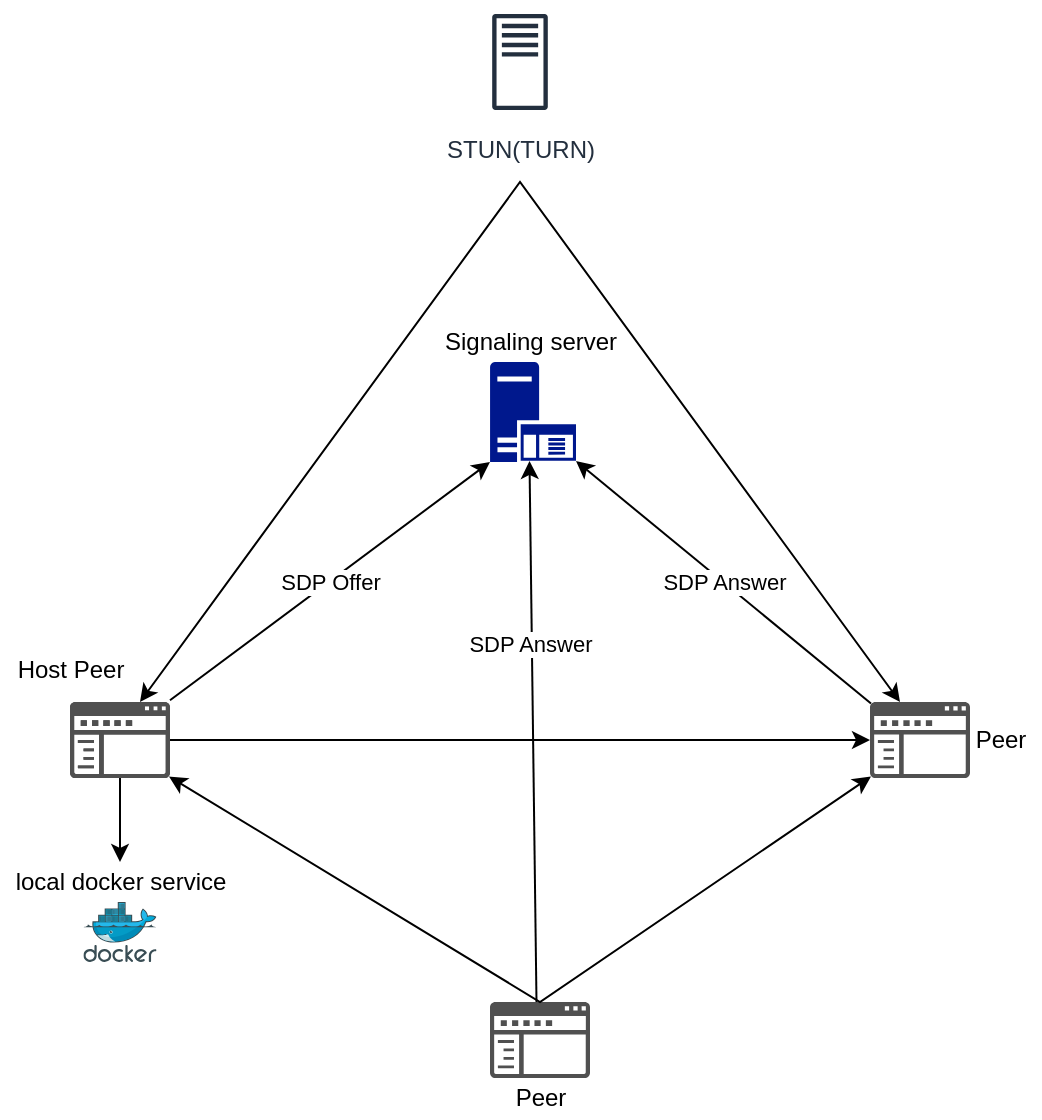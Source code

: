 <mxfile>
    <diagram id="Ht1M8jgEwFfnCIfOTk4-" name="Page-1">
        <mxGraphModel dx="484" dy="499" grid="1" gridSize="10" guides="1" tooltips="1" connect="1" arrows="1" fold="1" page="1" pageScale="1" pageWidth="1169" pageHeight="827" math="0" shadow="0">
            <root>
                <mxCell id="0"/>
                <mxCell id="1" parent="0"/>
                <mxCell id="vwmqPSV8uhTP2pzoNHLu-3" value="" style="sketch=0;aspect=fixed;pointerEvents=1;shadow=0;dashed=0;html=1;strokeColor=none;labelPosition=center;verticalLabelPosition=bottom;verticalAlign=top;align=center;fillColor=#00188D;shape=mxgraph.mscae.enterprise.application_server" parent="1" vertex="1">
                    <mxGeometry x="525" y="250" width="43" height="50" as="geometry"/>
                </mxCell>
                <mxCell id="vwmqPSV8uhTP2pzoNHLu-5" value="" style="sketch=0;pointerEvents=1;shadow=0;dashed=0;html=1;strokeColor=none;labelPosition=center;verticalLabelPosition=bottom;verticalAlign=top;align=center;fillColor=#505050;shape=mxgraph.mscae.intune.company_portal" parent="1" vertex="1">
                    <mxGeometry x="315" y="420" width="50" height="38" as="geometry"/>
                </mxCell>
                <mxCell id="vwmqPSV8uhTP2pzoNHLu-12" style="edgeStyle=none;rounded=0;orthogonalLoop=1;jettySize=auto;html=1;exitX=1;exitY=0.5;exitDx=0;exitDy=0;exitPerimeter=0;entryX=0;entryY=0.5;entryDx=0;entryDy=0;entryPerimeter=0;" parent="1" source="vwmqPSV8uhTP2pzoNHLu-6" target="vwmqPSV8uhTP2pzoNHLu-7" edge="1">
                    <mxGeometry relative="1" as="geometry"/>
                </mxCell>
                <mxCell id="IBH7BugRt1_LGsTLdOMp-1" value="" style="edgeStyle=orthogonalEdgeStyle;rounded=0;orthogonalLoop=1;jettySize=auto;html=1;" parent="1" source="vwmqPSV8uhTP2pzoNHLu-6" target="6W5eKpbAy4shnJdx7X16-5" edge="1">
                    <mxGeometry relative="1" as="geometry"/>
                </mxCell>
                <mxCell id="vwmqPSV8uhTP2pzoNHLu-6" value="" style="sketch=0;pointerEvents=1;shadow=0;dashed=0;html=1;strokeColor=none;labelPosition=center;verticalLabelPosition=bottom;verticalAlign=top;align=center;fillColor=#505050;shape=mxgraph.mscae.intune.company_portal" parent="1" vertex="1">
                    <mxGeometry x="315" y="420" width="50" height="38" as="geometry"/>
                </mxCell>
                <mxCell id="vwmqPSV8uhTP2pzoNHLu-7" value="" style="sketch=0;pointerEvents=1;shadow=0;dashed=0;html=1;strokeColor=none;labelPosition=center;verticalLabelPosition=bottom;verticalAlign=top;align=center;fillColor=#505050;shape=mxgraph.mscae.intune.company_portal" parent="1" vertex="1">
                    <mxGeometry x="715" y="420" width="50" height="38" as="geometry"/>
                </mxCell>
                <mxCell id="vwmqPSV8uhTP2pzoNHLu-10" value="" style="sketch=0;aspect=fixed;html=1;points=[];align=center;image;fontSize=12;image=img/lib/mscae/Docker.svg;" parent="1" vertex="1">
                    <mxGeometry x="321.7" y="520" width="36.59" height="30" as="geometry"/>
                </mxCell>
                <mxCell id="6W5eKpbAy4shnJdx7X16-1" value="Host Peer" style="text;html=1;resizable=0;autosize=1;align=center;verticalAlign=middle;points=[];fillColor=none;strokeColor=none;rounded=0;" parent="1" vertex="1">
                    <mxGeometry x="280" y="394" width="70" height="20" as="geometry"/>
                </mxCell>
                <mxCell id="6W5eKpbAy4shnJdx7X16-2" value="Peer" style="text;html=1;resizable=0;autosize=1;align=center;verticalAlign=middle;points=[];fillColor=none;strokeColor=none;rounded=0;" parent="1" vertex="1">
                    <mxGeometry x="760" y="429" width="40" height="20" as="geometry"/>
                </mxCell>
                <mxCell id="6W5eKpbAy4shnJdx7X16-4" value="Signaling server" style="text;html=1;resizable=0;autosize=1;align=center;verticalAlign=middle;points=[];fillColor=none;strokeColor=none;rounded=0;" parent="1" vertex="1">
                    <mxGeometry x="495" y="230" width="100" height="20" as="geometry"/>
                </mxCell>
                <mxCell id="6W5eKpbAy4shnJdx7X16-5" value="local docker service" style="text;html=1;resizable=0;autosize=1;align=center;verticalAlign=middle;points=[];fillColor=none;strokeColor=none;rounded=0;" parent="1" vertex="1">
                    <mxGeometry x="280" y="500" width="120" height="20" as="geometry"/>
                </mxCell>
                <mxCell id="IBH7BugRt1_LGsTLdOMp-3" value="" style="endArrow=classic;startArrow=classic;html=1;rounded=0;entryX=0.3;entryY=0;entryDx=0;entryDy=0;entryPerimeter=0;exitX=0.7;exitY=0;exitDx=0;exitDy=0;exitPerimeter=0;" parent="1" source="vwmqPSV8uhTP2pzoNHLu-6" target="vwmqPSV8uhTP2pzoNHLu-7" edge="1">
                    <mxGeometry width="50" height="50" relative="1" as="geometry">
                        <mxPoint x="500" y="180" as="sourcePoint"/>
                        <mxPoint x="550" y="130" as="targetPoint"/>
                        <Array as="points">
                            <mxPoint x="540" y="160"/>
                        </Array>
                    </mxGeometry>
                </mxCell>
                <mxCell id="IBH7BugRt1_LGsTLdOMp-4" value="STUN(TURN)" style="sketch=0;outlineConnect=0;fontColor=#232F3E;gradientColor=none;strokeColor=#232F3E;fillColor=#ffffff;dashed=0;verticalLabelPosition=bottom;verticalAlign=top;align=center;html=1;fontSize=12;fontStyle=0;aspect=fixed;shape=mxgraph.aws4.resourceIcon;resIcon=mxgraph.aws4.traditional_server;" parent="1" vertex="1">
                    <mxGeometry x="510" y="70" width="60" height="60" as="geometry"/>
                </mxCell>
                <mxCell id="IBH7BugRt1_LGsTLdOMp-5" value="" style="sketch=0;pointerEvents=1;shadow=0;dashed=0;html=1;strokeColor=none;labelPosition=center;verticalLabelPosition=bottom;verticalAlign=top;align=center;fillColor=#505050;shape=mxgraph.mscae.intune.company_portal" parent="1" vertex="1">
                    <mxGeometry x="525" y="570" width="50" height="38" as="geometry"/>
                </mxCell>
                <mxCell id="IBH7BugRt1_LGsTLdOMp-6" value="" style="endArrow=classic;startArrow=classic;html=1;rounded=0;entryX=0.01;entryY=0.98;entryDx=0;entryDy=0;entryPerimeter=0;exitX=0.99;exitY=0.98;exitDx=0;exitDy=0;exitPerimeter=0;" parent="1" source="vwmqPSV8uhTP2pzoNHLu-6" target="vwmqPSV8uhTP2pzoNHLu-7" edge="1">
                    <mxGeometry width="50" height="50" relative="1" as="geometry">
                        <mxPoint x="460" y="510" as="sourcePoint"/>
                        <mxPoint x="618" y="540" as="targetPoint"/>
                        <Array as="points">
                            <mxPoint x="550" y="570"/>
                        </Array>
                    </mxGeometry>
                </mxCell>
                <mxCell id="IBH7BugRt1_LGsTLdOMp-7" value="Peer" style="text;html=1;resizable=0;autosize=1;align=center;verticalAlign=middle;points=[];fillColor=none;strokeColor=none;rounded=0;" parent="1" vertex="1">
                    <mxGeometry x="530" y="608" width="40" height="20" as="geometry"/>
                </mxCell>
                <mxCell id="IBH7BugRt1_LGsTLdOMp-9" value="" style="endArrow=classic;html=1;rounded=0;entryX=0;entryY=1;entryDx=0;entryDy=0;entryPerimeter=0;" parent="1" target="vwmqPSV8uhTP2pzoNHLu-3" edge="1">
                    <mxGeometry relative="1" as="geometry">
                        <mxPoint x="365" y="419.13" as="sourcePoint"/>
                        <mxPoint x="465" y="419.13" as="targetPoint"/>
                    </mxGeometry>
                </mxCell>
                <mxCell id="IBH7BugRt1_LGsTLdOMp-10" value="SDP Offer" style="edgeLabel;resizable=0;html=1;align=center;verticalAlign=middle;" parent="IBH7BugRt1_LGsTLdOMp-9" connectable="0" vertex="1">
                    <mxGeometry relative="1" as="geometry"/>
                </mxCell>
                <mxCell id="IBH7BugRt1_LGsTLdOMp-15" value="" style="endArrow=classic;html=1;rounded=0;exitX=0.01;exitY=0.02;exitDx=0;exitDy=0;exitPerimeter=0;entryX=1;entryY=0.99;entryDx=0;entryDy=0;entryPerimeter=0;" parent="1" source="vwmqPSV8uhTP2pzoNHLu-7" target="vwmqPSV8uhTP2pzoNHLu-3" edge="1">
                    <mxGeometry relative="1" as="geometry">
                        <mxPoint x="568" y="370" as="sourcePoint"/>
                        <mxPoint x="668" y="370" as="targetPoint"/>
                    </mxGeometry>
                </mxCell>
                <mxCell id="IBH7BugRt1_LGsTLdOMp-16" value="SDP Answer" style="edgeLabel;resizable=0;html=1;align=center;verticalAlign=middle;" parent="IBH7BugRt1_LGsTLdOMp-15" connectable="0" vertex="1">
                    <mxGeometry relative="1" as="geometry"/>
                </mxCell>
                <mxCell id="IBH7BugRt1_LGsTLdOMp-20" value="" style="endArrow=classic;html=1;rounded=0;entryX=0.5;entryY=0.99;entryDx=0;entryDy=0;entryPerimeter=0;" parent="1" edge="1">
                    <mxGeometry relative="1" as="geometry">
                        <mxPoint x="548.25" y="570" as="sourcePoint"/>
                        <mxPoint x="544.75" y="299.5" as="targetPoint"/>
                    </mxGeometry>
                </mxCell>
                <mxCell id="IBH7BugRt1_LGsTLdOMp-21" value="SDP Answer" style="edgeLabel;resizable=0;html=1;align=center;verticalAlign=middle;" parent="IBH7BugRt1_LGsTLdOMp-20" connectable="0" vertex="1">
                    <mxGeometry relative="1" as="geometry">
                        <mxPoint x="-2" y="-44" as="offset"/>
                    </mxGeometry>
                </mxCell>
            </root>
        </mxGraphModel>
    </diagram>
</mxfile>